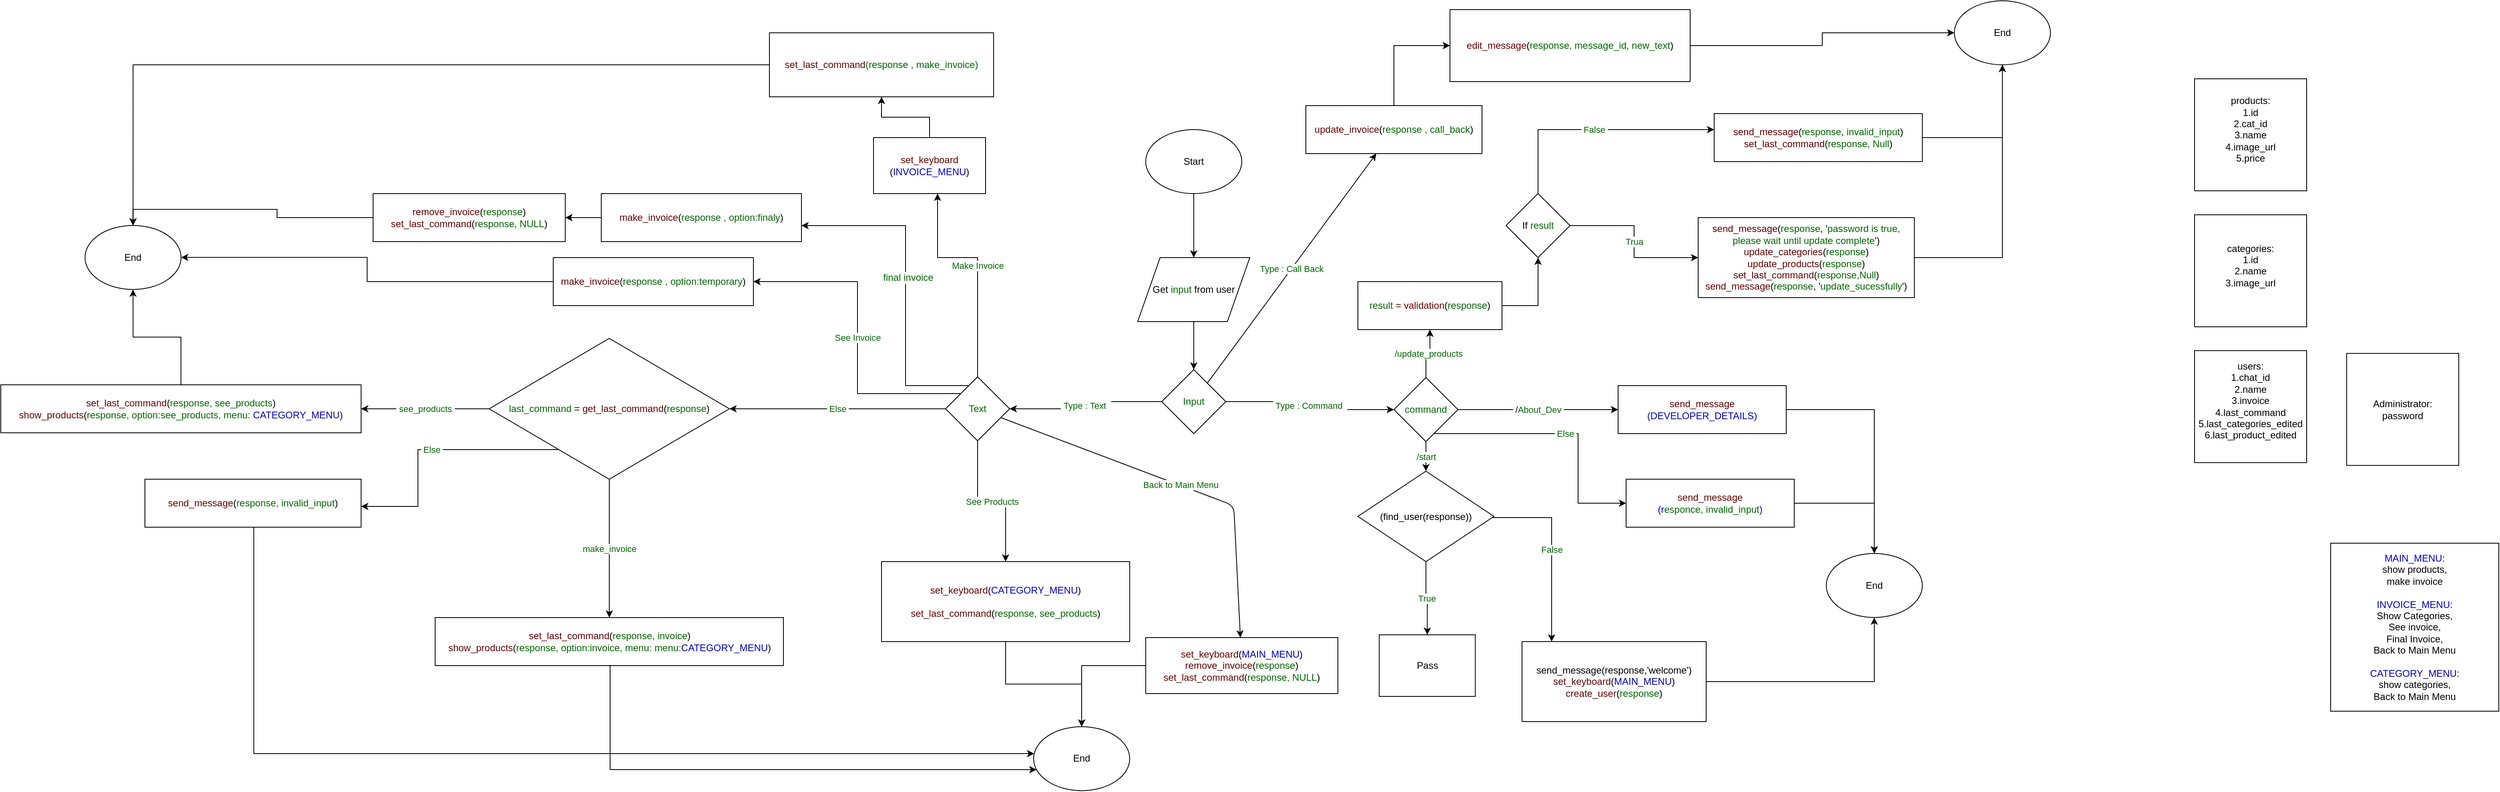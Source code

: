 <mxfile version="10.4.8" type="github"><diagram id="6a731a19-8d31-9384-78a2-239565b7b9f0" name="Page-1"><mxGraphModel dx="4026" dy="1572" grid="1" gridSize="10" guides="1" tooltips="1" connect="1" arrows="1" fold="1" page="1" pageScale="1" pageWidth="1169" pageHeight="827" background="#ffffff" math="0" shadow="0"><root><mxCell id="0"/><mxCell id="1" parent="0"/><mxCell id="oH4PkxtJo_DGUYvKG8xN-62" value="" style="edgeStyle=orthogonalEdgeStyle;rounded=0;orthogonalLoop=1;jettySize=auto;html=1;entryX=0.5;entryY=0;entryDx=0;entryDy=0;" parent="1" source="oH4PkxtJo_DGUYvKG8xN-56" target="oH4PkxtJo_DGUYvKG8xN-63" edge="1"><mxGeometry relative="1" as="geometry"><mxPoint x="120" y="170" as="targetPoint"/></mxGeometry></mxCell><mxCell id="oH4PkxtJo_DGUYvKG8xN-56" value="Start" style="ellipse;whiteSpace=wrap;html=1;" parent="1" vertex="1"><mxGeometry x="70" y="40" width="120" height="80" as="geometry"/></mxCell><mxCell id="oH4PkxtJo_DGUYvKG8xN-58" value="products:&lt;br&gt;1.id&lt;br&gt;2.cat_id&lt;br&gt;3.name&lt;br&gt;4.image_url&lt;br&gt;5.price&lt;br&gt;&lt;br&gt;" style="whiteSpace=wrap;html=1;aspect=fixed;" parent="1" vertex="1"><mxGeometry x="1380" y="-23.5" width="140" height="140" as="geometry"/></mxCell><mxCell id="oH4PkxtJo_DGUYvKG8xN-59" value="categories:&lt;br&gt;1.id&lt;br&gt;2.name&lt;br&gt;3.image_url&lt;br&gt;&lt;br&gt;" style="whiteSpace=wrap;html=1;aspect=fixed;" parent="1" vertex="1"><mxGeometry x="1380" y="146.5" width="140" height="140" as="geometry"/></mxCell><mxCell id="oH4PkxtJo_DGUYvKG8xN-60" value="users:&lt;br&gt;1.chat_id&lt;br&gt;2.name&lt;br&gt;3.invoice&lt;br&gt;4.last_command&lt;br&gt;5.last_categories_edited&lt;br&gt;6.last_product_edited&lt;br&gt;&lt;br&gt;" style="whiteSpace=wrap;html=1;aspect=fixed;" parent="1" vertex="1"><mxGeometry x="1380" y="316.265" width="140" height="140" as="geometry"/></mxCell><mxCell id="oH4PkxtJo_DGUYvKG8xN-66" value="" style="edgeStyle=orthogonalEdgeStyle;rounded=0;orthogonalLoop=1;jettySize=auto;html=1;" parent="1" source="oH4PkxtJo_DGUYvKG8xN-63" target="oH4PkxtJo_DGUYvKG8xN-64" edge="1"><mxGeometry relative="1" as="geometry"/></mxCell><mxCell id="oH4PkxtJo_DGUYvKG8xN-63" value="Get &lt;font color=&quot;#006600&quot;&gt;input&lt;/font&gt; from user" style="shape=parallelogram;perimeter=parallelogramPerimeter;whiteSpace=wrap;html=1;" parent="1" vertex="1"><mxGeometry x="60" y="200" width="140" height="80" as="geometry"/></mxCell><mxCell id="oH4PkxtJo_DGUYvKG8xN-67" value="&lt;font color=&quot;#006600&quot;&gt;&amp;nbsp;Type : Command&amp;nbsp;&amp;nbsp;&lt;/font&gt;" style="edgeStyle=orthogonalEdgeStyle;rounded=0;orthogonalLoop=1;jettySize=auto;html=1;" parent="1" source="oH4PkxtJo_DGUYvKG8xN-64" target="oH4PkxtJo_DGUYvKG8xN-76" edge="1"><mxGeometry relative="1" as="geometry"><mxPoint x="370" y="389.571" as="targetPoint"/></mxGeometry></mxCell><mxCell id="oH4PkxtJo_DGUYvKG8xN-71" value="&lt;font color=&quot;#006600&quot;&gt;&amp;nbsp;Type :&amp;nbsp;Text&amp;nbsp;&amp;nbsp;&lt;/font&gt;" style="edgeStyle=orthogonalEdgeStyle;rounded=0;orthogonalLoop=1;jettySize=auto;html=1;" parent="1" source="oH4PkxtJo_DGUYvKG8xN-64" target="oH4PkxtJo_DGUYvKG8xN-85" edge="1"><mxGeometry relative="1" as="geometry"><mxPoint x="10" y="380" as="targetPoint"/></mxGeometry></mxCell><mxCell id="oH4PkxtJo_DGUYvKG8xN-64" value="&lt;font color=&quot;#006600&quot;&gt;Input&lt;/font&gt;" style="rhombus;whiteSpace=wrap;html=1;" parent="1" vertex="1"><mxGeometry x="90" y="340" width="80" height="80" as="geometry"/></mxCell><mxCell id="oH4PkxtJo_DGUYvKG8xN-79" value="&lt;font color=&quot;#006600&quot;&gt;&amp;nbsp;/start&amp;nbsp;&lt;/font&gt;" style="edgeStyle=orthogonalEdgeStyle;rounded=0;orthogonalLoop=1;jettySize=auto;html=1;entryX=0.5;entryY=0;entryDx=0;entryDy=0;" parent="1" source="oH4PkxtJo_DGUYvKG8xN-76" target="bCrek6CM6kW2tsFo_yDu-50" edge="1"><mxGeometry relative="1" as="geometry"><mxPoint x="420" y="550" as="targetPoint"/></mxGeometry></mxCell><mxCell id="oH4PkxtJo_DGUYvKG8xN-83" value="&amp;nbsp;/&lt;font color=&quot;#006600&quot;&gt;About_Dev&lt;/font&gt;&amp;nbsp;" style="edgeStyle=orthogonalEdgeStyle;rounded=0;orthogonalLoop=1;jettySize=auto;html=1;strokeColor=#000000;" parent="1" source="oH4PkxtJo_DGUYvKG8xN-76" target="oH4PkxtJo_DGUYvKG8xN-84" edge="1"><mxGeometry relative="1" as="geometry"><mxPoint x="540" y="390.0" as="targetPoint"/></mxGeometry></mxCell><mxCell id="bCrek6CM6kW2tsFo_yDu-3" value="&lt;font color=&quot;#006600&quot;&gt;/update_products&lt;/font&gt;" style="edgeStyle=orthogonalEdgeStyle;rounded=0;orthogonalLoop=1;jettySize=auto;html=1;strokeColor=#000000;" edge="1" parent="1" source="oH4PkxtJo_DGUYvKG8xN-76" target="bCrek6CM6kW2tsFo_yDu-5"><mxGeometry relative="1" as="geometry"><mxPoint x="420" y="270" as="targetPoint"/></mxGeometry></mxCell><mxCell id="bCrek6CM6kW2tsFo_yDu-26" value="&amp;nbsp;&lt;font color=&quot;#006600&quot;&gt;Else&lt;/font&gt;&amp;nbsp;" style="edgeStyle=orthogonalEdgeStyle;rounded=0;orthogonalLoop=1;jettySize=auto;html=1;strokeColor=#000000;" edge="1" parent="1" source="oH4PkxtJo_DGUYvKG8xN-76" target="bCrek6CM6kW2tsFo_yDu-27"><mxGeometry relative="1" as="geometry"><mxPoint x="660" y="500" as="targetPoint"/><Array as="points"><mxPoint x="610" y="420"/><mxPoint x="610" y="507"/></Array></mxGeometry></mxCell><mxCell id="oH4PkxtJo_DGUYvKG8xN-76" value="&lt;font color=&quot;#006600&quot;&gt;command&lt;/font&gt;" style="rhombus;whiteSpace=wrap;html=1;" parent="1" vertex="1"><mxGeometry x="380" y="350" width="80" height="80" as="geometry"/></mxCell><mxCell id="bCrek6CM6kW2tsFo_yDu-43" style="edgeStyle=orthogonalEdgeStyle;rounded=0;orthogonalLoop=1;jettySize=auto;html=1;strokeColor=#000000;" edge="1" parent="1" source="bCrek6CM6kW2tsFo_yDu-53" target="bCrek6CM6kW2tsFo_yDu-42"><mxGeometry relative="1" as="geometry"><mxPoint x="790" y="709.667" as="sourcePoint"/></mxGeometry></mxCell><mxCell id="bCrek6CM6kW2tsFo_yDu-45" style="edgeStyle=orthogonalEdgeStyle;rounded=0;orthogonalLoop=1;jettySize=auto;html=1;strokeColor=#000000;" edge="1" parent="1" source="oH4PkxtJo_DGUYvKG8xN-84" target="bCrek6CM6kW2tsFo_yDu-42"><mxGeometry relative="1" as="geometry"/></mxCell><mxCell id="oH4PkxtJo_DGUYvKG8xN-84" value="&lt;font color=&quot;#660000&quot;&gt;send_message&lt;/font&gt;&lt;br&gt;&lt;font color=&quot;#0000cc&quot;&gt;(DEVELOPER_DETAILS)&lt;/font&gt;" style="rounded=0;whiteSpace=wrap;html=1;" parent="1" vertex="1"><mxGeometry x="660" y="360" width="210" height="60" as="geometry"/></mxCell><mxCell id="oH4PkxtJo_DGUYvKG8xN-87" value="&lt;font color=&quot;#006600&quot;&gt;&amp;nbsp;Make Invoice&amp;nbsp;&lt;/font&gt;" style="edgeStyle=orthogonalEdgeStyle;rounded=0;orthogonalLoop=1;jettySize=auto;html=1;" parent="1" source="oH4PkxtJo_DGUYvKG8xN-85" target="oH4PkxtJo_DGUYvKG8xN-123" edge="1"><mxGeometry relative="1" as="geometry"><mxPoint x="-190" y="140" as="targetPoint"/><Array as="points"><mxPoint x="-140" y="200"/><mxPoint x="-190" y="200"/></Array></mxGeometry></mxCell><mxCell id="oH4PkxtJo_DGUYvKG8xN-91" value="&lt;font color=&quot;#006600&quot;&gt;&amp;nbsp;See Products&amp;nbsp;&lt;/font&gt;" style="edgeStyle=orthogonalEdgeStyle;rounded=0;orthogonalLoop=1;jettySize=auto;html=1;" parent="1" source="oH4PkxtJo_DGUYvKG8xN-85" target="oH4PkxtJo_DGUYvKG8xN-104" edge="1"><mxGeometry relative="1" as="geometry"><mxPoint x="-80" y="510.0" as="targetPoint"/></mxGeometry></mxCell><mxCell id="oH4PkxtJo_DGUYvKG8xN-138" value="&lt;font color=&quot;#006600&quot;&gt;&amp;nbsp;See Invoice&amp;nbsp;&lt;/font&gt;" style="edgeStyle=orthogonalEdgeStyle;rounded=0;orthogonalLoop=1;jettySize=auto;html=1;" parent="1" source="oH4PkxtJo_DGUYvKG8xN-85" target="oH4PkxtJo_DGUYvKG8xN-139" edge="1"><mxGeometry relative="1" as="geometry"><mxPoint x="-390" y="240" as="targetPoint"/><Array as="points"><mxPoint x="-290" y="370"/><mxPoint x="-290" y="230"/></Array></mxGeometry></mxCell><mxCell id="oH4PkxtJo_DGUYvKG8xN-140" style="edgeStyle=orthogonalEdgeStyle;rounded=0;orthogonalLoop=1;jettySize=auto;html=1;" parent="1" source="oH4PkxtJo_DGUYvKG8xN-85" target="oH4PkxtJo_DGUYvKG8xN-141" edge="1"><mxGeometry relative="1" as="geometry"><mxPoint x="-540" y="150" as="targetPoint"/><Array as="points"><mxPoint x="-230" y="360"/><mxPoint x="-230" y="160"/></Array></mxGeometry></mxCell><mxCell id="oH4PkxtJo_DGUYvKG8xN-144" value="&lt;font color=&quot;#006600&quot;&gt;&amp;nbsp;final invoice&amp;nbsp;&lt;/font&gt;" style="text;html=1;resizable=0;points=[];align=center;verticalAlign=middle;labelBackgroundColor=#ffffff;" parent="oH4PkxtJo_DGUYvKG8xN-140" vertex="1" connectable="0"><mxGeometry x="0.047" y="-3" relative="1" as="geometry"><mxPoint as="offset"/></mxGeometry></mxCell><mxCell id="oH4PkxtJo_DGUYvKG8xN-85" value="&lt;font color=&quot;#006600&quot;&gt;Text&lt;/font&gt;" style="rhombus;whiteSpace=wrap;html=1;" parent="1" vertex="1"><mxGeometry x="-180" y="349" width="80" height="80" as="geometry"/></mxCell><mxCell id="oH4PkxtJo_DGUYvKG8xN-93" value="Administrator:&lt;br&gt;password&lt;br&gt;" style="whiteSpace=wrap;html=1;aspect=fixed;" parent="1" vertex="1"><mxGeometry x="1570" y="319.765" width="140" height="140" as="geometry"/></mxCell><mxCell id="bCrek6CM6kW2tsFo_yDu-33" value="" style="edgeStyle=orthogonalEdgeStyle;rounded=0;orthogonalLoop=1;jettySize=auto;html=1;strokeColor=#000000;entryX=0.5;entryY=0;entryDx=0;entryDy=0;" edge="1" parent="1" source="oH4PkxtJo_DGUYvKG8xN-104" target="bCrek6CM6kW2tsFo_yDu-30"><mxGeometry relative="1" as="geometry"><mxPoint x="-105" y="760" as="targetPoint"/></mxGeometry></mxCell><mxCell id="oH4PkxtJo_DGUYvKG8xN-104" value="&lt;font color=&quot;#660000&quot;&gt;set_keyboard&lt;/font&gt;(&lt;font color=&quot;#0000cc&quot;&gt;CATEGORY_MENU&lt;/font&gt;)&lt;br&gt;&lt;br&gt;&lt;font color=&quot;#660000&quot;&gt;set_last_command&lt;/font&gt;(&lt;font color=&quot;#006600&quot;&gt;response, see_products&lt;/font&gt;)&lt;br&gt;" style="rounded=0;whiteSpace=wrap;html=1;" parent="1" vertex="1"><mxGeometry x="-260" y="580" width="310" height="100" as="geometry"/></mxCell><mxCell id="oH4PkxtJo_DGUYvKG8xN-109" value="&lt;font color=&quot;#006600&quot;&gt;&amp;nbsp;Else&amp;nbsp;&lt;/font&gt;&lt;br&gt;" style="endArrow=classic;html=1;entryX=1;entryY=0.5;entryDx=0;entryDy=0;" parent="1" source="oH4PkxtJo_DGUYvKG8xN-85" target="oH4PkxtJo_DGUYvKG8xN-110" edge="1"><mxGeometry width="50" height="50" relative="1" as="geometry"><mxPoint x="-180" y="490" as="sourcePoint"/><mxPoint x="-240" y="500" as="targetPoint"/></mxGeometry></mxCell><mxCell id="oH4PkxtJo_DGUYvKG8xN-127" value="&lt;font color=&quot;#006600&quot;&gt;&amp;nbsp;make_invoice&amp;nbsp;&lt;/font&gt;" style="edgeStyle=orthogonalEdgeStyle;rounded=0;orthogonalLoop=1;jettySize=auto;html=1;" parent="1" source="oH4PkxtJo_DGUYvKG8xN-110" target="bCrek6CM6kW2tsFo_yDu-24" edge="1"><mxGeometry relative="1" as="geometry"><mxPoint x="-599.412" y="610" as="targetPoint"/></mxGeometry></mxCell><mxCell id="bCrek6CM6kW2tsFo_yDu-19" value="&lt;font color=&quot;#006600&quot;&gt;&amp;nbsp;&lt;span&gt;see_products&amp;nbsp;&lt;/span&gt;&lt;/font&gt;" style="edgeStyle=orthogonalEdgeStyle;rounded=0;orthogonalLoop=1;jettySize=auto;html=1;strokeColor=#000000;" edge="1" parent="1" source="oH4PkxtJo_DGUYvKG8xN-110" target="bCrek6CM6kW2tsFo_yDu-20"><mxGeometry relative="1" as="geometry"><mxPoint x="-830" y="389" as="targetPoint"/></mxGeometry></mxCell><mxCell id="bCrek6CM6kW2tsFo_yDu-28" value="&lt;font color=&quot;#006600&quot;&gt;&amp;nbsp;Else&amp;nbsp;&lt;/font&gt;" style="edgeStyle=orthogonalEdgeStyle;rounded=0;orthogonalLoop=1;jettySize=auto;html=1;strokeColor=#000000;" edge="1" parent="1" source="oH4PkxtJo_DGUYvKG8xN-110" target="bCrek6CM6kW2tsFo_yDu-29"><mxGeometry relative="1" as="geometry"><mxPoint x="-910" y="511" as="targetPoint"/><Array as="points"><mxPoint x="-839" y="440"/><mxPoint x="-839" y="511"/></Array></mxGeometry></mxCell><mxCell id="oH4PkxtJo_DGUYvKG8xN-110" value="&lt;font color=&quot;#006600&quot;&gt;last_command&lt;/font&gt; = &lt;font color=&quot;#660000&quot;&gt;get_last_command&lt;/font&gt;(&lt;font color=&quot;#006600&quot;&gt;response&lt;/font&gt;)" style="rhombus;whiteSpace=wrap;html=1;" parent="1" vertex="1"><mxGeometry x="-750" y="301" width="300" height="176" as="geometry"/></mxCell><mxCell id="oH4PkxtJo_DGUYvKG8xN-121" value="&lt;font color=&quot;#006600&quot;&gt;&amp;nbsp;Back to Main Menu&lt;/font&gt;" style="endArrow=classic;html=1;" parent="1" source="oH4PkxtJo_DGUYvKG8xN-85" target="oH4PkxtJo_DGUYvKG8xN-122" edge="1"><mxGeometry width="50" height="50" relative="1" as="geometry"><mxPoint x="70" y="540" as="sourcePoint"/><mxPoint x="70" y="500" as="targetPoint"/><Array as="points"><mxPoint x="180" y="510"/></Array></mxGeometry></mxCell><mxCell id="bCrek6CM6kW2tsFo_yDu-31" style="edgeStyle=orthogonalEdgeStyle;rounded=0;orthogonalLoop=1;jettySize=auto;html=1;strokeColor=#000000;" edge="1" parent="1" source="oH4PkxtJo_DGUYvKG8xN-122" target="bCrek6CM6kW2tsFo_yDu-30"><mxGeometry relative="1" as="geometry"/></mxCell><mxCell id="oH4PkxtJo_DGUYvKG8xN-122" value="&lt;font color=&quot;#660000&quot;&gt;set_keyboard&lt;/font&gt;(&lt;font color=&quot;#0000cc&quot;&gt;MAIN_MENU&lt;/font&gt;)&lt;br&gt;&lt;font color=&quot;#660000&quot;&gt;remove_invoice&lt;/font&gt;(&lt;font color=&quot;#006600&quot;&gt;response&lt;/font&gt;)&lt;br&gt;&lt;font color=&quot;#660000&quot;&gt;set_last_command&lt;/font&gt;(&lt;font color=&quot;#006600&quot;&gt;response, NULL&lt;/font&gt;)&lt;br&gt;" style="rounded=0;whiteSpace=wrap;html=1;" parent="1" vertex="1"><mxGeometry x="70" y="675" width="240" height="70" as="geometry"/></mxCell><mxCell id="oH4PkxtJo_DGUYvKG8xN-125" style="edgeStyle=orthogonalEdgeStyle;rounded=0;orthogonalLoop=1;jettySize=auto;html=1;" parent="1" source="oH4PkxtJo_DGUYvKG8xN-123" target="oH4PkxtJo_DGUYvKG8xN-124" edge="1"><mxGeometry relative="1" as="geometry"/></mxCell><mxCell id="oH4PkxtJo_DGUYvKG8xN-123" value="&lt;font color=&quot;#660000&quot;&gt;set_keyboard&lt;/font&gt;&lt;br&gt;(&lt;font color=&quot;#0000cc&quot;&gt;INVOICE_MENU&lt;/font&gt;)" style="rounded=0;whiteSpace=wrap;html=1;" parent="1" vertex="1"><mxGeometry x="-270" y="50" width="140" height="70" as="geometry"/></mxCell><mxCell id="bCrek6CM6kW2tsFo_yDu-41" style="edgeStyle=orthogonalEdgeStyle;rounded=0;orthogonalLoop=1;jettySize=auto;html=1;strokeColor=#000000;" edge="1" parent="1" source="oH4PkxtJo_DGUYvKG8xN-124" target="bCrek6CM6kW2tsFo_yDu-37"><mxGeometry relative="1" as="geometry"/></mxCell><mxCell id="oH4PkxtJo_DGUYvKG8xN-124" value="&lt;font color=&quot;#660000&quot;&gt;set_last_command&lt;/font&gt;&lt;font color=&quot;#006600&quot;&gt;(response , make_invoice)&lt;br&gt;&lt;/font&gt;" style="rounded=0;whiteSpace=wrap;html=1;" parent="1" vertex="1"><mxGeometry x="-400" y="-81" width="280" height="80" as="geometry"/></mxCell><mxCell id="oH4PkxtJo_DGUYvKG8xN-130" value="&lt;font color=&quot;#006600&quot;&gt;&amp;nbsp;Type : Call Back&amp;nbsp;&lt;/font&gt;" style="endArrow=classic;html=1;" parent="1" source="oH4PkxtJo_DGUYvKG8xN-64" target="oH4PkxtJo_DGUYvKG8xN-135" edge="1"><mxGeometry width="50" height="50" relative="1" as="geometry"><mxPoint x="270" y="320" as="sourcePoint"/><mxPoint x="426.82" y="113.292" as="targetPoint"/></mxGeometry></mxCell><mxCell id="bCrek6CM6kW2tsFo_yDu-7" style="edgeStyle=orthogonalEdgeStyle;rounded=0;orthogonalLoop=1;jettySize=auto;html=1;entryX=0;entryY=0.5;entryDx=0;entryDy=0;strokeColor=#000000;" edge="1" parent="1" source="oH4PkxtJo_DGUYvKG8xN-135" target="oH4PkxtJo_DGUYvKG8xN-136"><mxGeometry relative="1" as="geometry"/></mxCell><mxCell id="oH4PkxtJo_DGUYvKG8xN-135" value="&lt;font color=&quot;#660000&quot;&gt;update_invoice&lt;/font&gt;(&lt;font color=&quot;#006600&quot;&gt;response , call_back&lt;/font&gt;)" style="rounded=0;whiteSpace=wrap;html=1;" parent="1" vertex="1"><mxGeometry x="270" y="10" width="220" height="60" as="geometry"/></mxCell><mxCell id="bCrek6CM6kW2tsFo_yDu-49" style="edgeStyle=orthogonalEdgeStyle;rounded=0;orthogonalLoop=1;jettySize=auto;html=1;strokeColor=#000000;" edge="1" parent="1" source="oH4PkxtJo_DGUYvKG8xN-136" target="bCrek6CM6kW2tsFo_yDu-46"><mxGeometry relative="1" as="geometry"/></mxCell><mxCell id="oH4PkxtJo_DGUYvKG8xN-136" value="&lt;font color=&quot;#660000&quot;&gt;edit_message&lt;/font&gt;(&lt;font color=&quot;#006600&quot;&gt;response, message_id, new_text&lt;/font&gt;)" style="rounded=0;whiteSpace=wrap;html=1;" parent="1" vertex="1"><mxGeometry x="450" y="-110" width="300" height="90" as="geometry"/></mxCell><mxCell id="bCrek6CM6kW2tsFo_yDu-39" style="edgeStyle=orthogonalEdgeStyle;rounded=0;orthogonalLoop=1;jettySize=auto;html=1;strokeColor=#000000;" edge="1" parent="1" source="oH4PkxtJo_DGUYvKG8xN-139" target="bCrek6CM6kW2tsFo_yDu-37"><mxGeometry relative="1" as="geometry"/></mxCell><mxCell id="oH4PkxtJo_DGUYvKG8xN-139" value="&lt;font color=&quot;#660000&quot;&gt;make_invoice&lt;/font&gt;(&lt;font color=&quot;#006600&quot;&gt;response , option:temporary&lt;/font&gt;)" style="rounded=0;whiteSpace=wrap;html=1;" parent="1" vertex="1"><mxGeometry x="-670" y="200" width="250" height="60" as="geometry"/></mxCell><mxCell id="oH4PkxtJo_DGUYvKG8xN-143" value="" style="edgeStyle=orthogonalEdgeStyle;rounded=0;orthogonalLoop=1;jettySize=auto;html=1;" parent="1" source="oH4PkxtJo_DGUYvKG8xN-141" target="oH4PkxtJo_DGUYvKG8xN-142" edge="1"><mxGeometry relative="1" as="geometry"><Array as="points"><mxPoint x="-640" y="150"/><mxPoint x="-640" y="150"/></Array></mxGeometry></mxCell><mxCell id="oH4PkxtJo_DGUYvKG8xN-141" value="&lt;font color=&quot;#660000&quot;&gt;make_invoice&lt;/font&gt;(&lt;font color=&quot;#006600&quot;&gt;response , option:finaly&lt;/font&gt;)" style="rounded=0;whiteSpace=wrap;html=1;" parent="1" vertex="1"><mxGeometry x="-610" y="120" width="250" height="60" as="geometry"/></mxCell><mxCell id="bCrek6CM6kW2tsFo_yDu-40" style="edgeStyle=orthogonalEdgeStyle;rounded=0;orthogonalLoop=1;jettySize=auto;html=1;entryX=0.5;entryY=0;entryDx=0;entryDy=0;strokeColor=#000000;" edge="1" parent="1" source="oH4PkxtJo_DGUYvKG8xN-142" target="bCrek6CM6kW2tsFo_yDu-37"><mxGeometry relative="1" as="geometry"/></mxCell><mxCell id="oH4PkxtJo_DGUYvKG8xN-142" value="&lt;font color=&quot;#660000&quot;&gt;remove_invoice&lt;/font&gt;(&lt;font color=&quot;#006600&quot;&gt;response&lt;/font&gt;)&lt;br&gt;&lt;font color=&quot;#660000&quot;&gt;set_last_command&lt;/font&gt;(&lt;font color=&quot;#006600&quot;&gt;response, NULL&lt;/font&gt;)&lt;br&gt;" style="rounded=0;whiteSpace=wrap;html=1;" parent="1" vertex="1"><mxGeometry x="-895" y="120" width="240" height="60" as="geometry"/></mxCell><mxCell id="bCrek6CM6kW2tsFo_yDu-1" value="&lt;font color=&quot;#0000cc&quot;&gt;MAIN_MENU&lt;/font&gt;:&lt;br&gt;show products,&lt;br&gt;make invoice&lt;br&gt;&lt;br&gt;&lt;font color=&quot;#0000cc&quot;&gt;INVOICE_MENU&lt;/font&gt;:&lt;br&gt;Show Categories,&lt;br&gt;See invoice,&lt;br&gt;Final Invoice,&lt;br&gt;Back to Main Menu&lt;br&gt;&lt;br&gt;&lt;font color=&quot;#0000cc&quot;&gt;CATEGORY_MENU&lt;/font&gt;:&lt;br&gt;show categories,&lt;br&gt;Back to Main Menu&lt;br&gt;" style="whiteSpace=wrap;html=1;aspect=fixed;" vertex="1" parent="1"><mxGeometry x="1550" y="557" width="210" height="210" as="geometry"/></mxCell><mxCell id="bCrek6CM6kW2tsFo_yDu-9" style="edgeStyle=orthogonalEdgeStyle;rounded=0;orthogonalLoop=1;jettySize=auto;html=1;strokeColor=#000000;" edge="1" parent="1" source="bCrek6CM6kW2tsFo_yDu-5" target="bCrek6CM6kW2tsFo_yDu-8"><mxGeometry relative="1" as="geometry"/></mxCell><mxCell id="bCrek6CM6kW2tsFo_yDu-5" value="&lt;font color=&quot;#006600&quot;&gt;result&lt;/font&gt;&lt;font color=&quot;#660000&quot;&gt; = validation&lt;/font&gt;(&lt;font color=&quot;#006600&quot;&gt;response&lt;/font&gt;)&lt;br&gt;" style="rounded=0;whiteSpace=wrap;html=1;" vertex="1" parent="1"><mxGeometry x="335" y="230" width="180" height="60" as="geometry"/></mxCell><mxCell id="bCrek6CM6kW2tsFo_yDu-11" value="&lt;font color=&quot;#006600&quot;&gt;&amp;nbsp;Trua&amp;nbsp;&lt;/font&gt;" style="edgeStyle=orthogonalEdgeStyle;rounded=0;orthogonalLoop=1;jettySize=auto;html=1;strokeColor=#000000;" edge="1" parent="1" source="bCrek6CM6kW2tsFo_yDu-8" target="bCrek6CM6kW2tsFo_yDu-15"><mxGeometry relative="1" as="geometry"><mxPoint x="740" y="200" as="targetPoint"/><Array as="points"/></mxGeometry></mxCell><mxCell id="bCrek6CM6kW2tsFo_yDu-13" value="&lt;font color=&quot;#006600&quot;&gt;&amp;nbsp;False&amp;nbsp;&lt;/font&gt;" style="edgeStyle=orthogonalEdgeStyle;rounded=0;orthogonalLoop=1;jettySize=auto;html=1;strokeColor=#000000;" edge="1" parent="1" source="bCrek6CM6kW2tsFo_yDu-8" target="bCrek6CM6kW2tsFo_yDu-14"><mxGeometry relative="1" as="geometry"><mxPoint x="760" y="40" as="targetPoint"/><Array as="points"><mxPoint x="560" y="40"/></Array></mxGeometry></mxCell><mxCell id="bCrek6CM6kW2tsFo_yDu-8" value="If &lt;font color=&quot;#006600&quot;&gt;result&lt;/font&gt;" style="rhombus;whiteSpace=wrap;html=1;" vertex="1" parent="1"><mxGeometry x="520" y="120" width="80" height="80" as="geometry"/></mxCell><mxCell id="bCrek6CM6kW2tsFo_yDu-48" style="edgeStyle=orthogonalEdgeStyle;rounded=0;orthogonalLoop=1;jettySize=auto;html=1;strokeColor=#000000;" edge="1" parent="1" source="bCrek6CM6kW2tsFo_yDu-14" target="bCrek6CM6kW2tsFo_yDu-46"><mxGeometry relative="1" as="geometry"/></mxCell><mxCell id="bCrek6CM6kW2tsFo_yDu-14" value="&lt;font color=&quot;#660000&quot;&gt;send_message&lt;/font&gt;(&lt;font color=&quot;#006600&quot;&gt;response&lt;/font&gt;, &lt;font color=&quot;#006600&quot;&gt;invalid_input&lt;/font&gt;)&lt;br&gt;&lt;font color=&quot;#660000&quot;&gt;set_last_command&lt;/font&gt;(&lt;font color=&quot;#006600&quot;&gt;response, Null&lt;/font&gt;)&lt;br&gt;" style="rounded=0;whiteSpace=wrap;html=1;" vertex="1" parent="1"><mxGeometry x="780" y="20" width="260" height="60" as="geometry"/></mxCell><mxCell id="bCrek6CM6kW2tsFo_yDu-47" style="edgeStyle=orthogonalEdgeStyle;rounded=0;orthogonalLoop=1;jettySize=auto;html=1;strokeColor=#000000;" edge="1" parent="1" source="bCrek6CM6kW2tsFo_yDu-15" target="bCrek6CM6kW2tsFo_yDu-46"><mxGeometry relative="1" as="geometry"/></mxCell><mxCell id="bCrek6CM6kW2tsFo_yDu-15" value="&lt;font color=&quot;#660000&quot;&gt;send_message&lt;/font&gt;(&lt;font color=&quot;#006600&quot;&gt;response&lt;/font&gt;, '&lt;font color=&quot;#006600&quot;&gt;password is true, please wait until update complete&lt;/font&gt;')&lt;br&gt;&lt;font color=&quot;#660000&quot;&gt;update_categories&lt;/font&gt;(&lt;font color=&quot;#006600&quot;&gt;response&lt;/font&gt;)&lt;br&gt;&lt;font color=&quot;#660000&quot;&gt;update_products&lt;/font&gt;(&lt;font color=&quot;#006600&quot;&gt;response&lt;/font&gt;)&lt;br&gt;&lt;font color=&quot;#660000&quot;&gt;set_last_command&lt;/font&gt;(&lt;font color=&quot;#006600&quot;&gt;response,Null&lt;/font&gt;)&lt;br&gt;&lt;font color=&quot;#660000&quot;&gt;send_message&lt;/font&gt;(&lt;font color=&quot;#006600&quot;&gt;response&lt;/font&gt;, '&lt;font color=&quot;#006600&quot;&gt;update_sucessfully&lt;/font&gt;')&lt;br&gt;" style="rounded=0;whiteSpace=wrap;html=1;" vertex="1" parent="1"><mxGeometry x="760" y="150" width="270" height="100" as="geometry"/></mxCell><mxCell id="bCrek6CM6kW2tsFo_yDu-38" style="edgeStyle=orthogonalEdgeStyle;rounded=0;orthogonalLoop=1;jettySize=auto;html=1;strokeColor=#000000;" edge="1" parent="1" source="bCrek6CM6kW2tsFo_yDu-20" target="bCrek6CM6kW2tsFo_yDu-37"><mxGeometry relative="1" as="geometry"/></mxCell><mxCell id="bCrek6CM6kW2tsFo_yDu-20" value="&lt;font color=&quot;#660000&quot;&gt;set_last_command&lt;/font&gt;(&lt;font color=&quot;#006600&quot;&gt;response, see_products&lt;/font&gt;)&lt;br&gt;&lt;font color=&quot;#660000&quot;&gt;show_products&lt;/font&gt;(&lt;font color=&quot;#006600&quot;&gt;response, option:see_products, menu: &lt;/font&gt;&lt;font color=&quot;#0000cc&quot;&gt;CATEGORY_MENU&lt;/font&gt;)" style="rounded=0;whiteSpace=wrap;html=1;" vertex="1" parent="1"><mxGeometry x="-1360" y="359" width="450" height="60" as="geometry"/></mxCell><mxCell id="bCrek6CM6kW2tsFo_yDu-34" style="edgeStyle=orthogonalEdgeStyle;rounded=0;orthogonalLoop=1;jettySize=auto;html=1;strokeColor=#000000;" edge="1" parent="1" source="bCrek6CM6kW2tsFo_yDu-24" target="bCrek6CM6kW2tsFo_yDu-30"><mxGeometry relative="1" as="geometry"><Array as="points"><mxPoint x="-599" y="840"/></Array></mxGeometry></mxCell><mxCell id="bCrek6CM6kW2tsFo_yDu-24" value="&lt;font color=&quot;#660000&quot;&gt;set_last_command&lt;/font&gt;(&lt;font color=&quot;#006600&quot;&gt;response, invoice&lt;/font&gt;)&lt;font color=&quot;#660000&quot;&gt;&lt;br&gt;show_products&lt;/font&gt;(&lt;font color=&quot;#006600&quot;&gt;response, option:invoice, menu:&amp;nbsp;&lt;/font&gt;&lt;font color=&quot;#006600&quot;&gt;menu:&lt;/font&gt;&lt;font color=&quot;#0000cc&quot;&gt;CATEGORY_MENU&lt;/font&gt;)" style="rounded=0;whiteSpace=wrap;html=1;" vertex="1" parent="1"><mxGeometry x="-817.5" y="650" width="435" height="60" as="geometry"/></mxCell><mxCell id="bCrek6CM6kW2tsFo_yDu-44" style="edgeStyle=orthogonalEdgeStyle;rounded=0;orthogonalLoop=1;jettySize=auto;html=1;strokeColor=#000000;" edge="1" parent="1" source="bCrek6CM6kW2tsFo_yDu-27" target="bCrek6CM6kW2tsFo_yDu-42"><mxGeometry relative="1" as="geometry"/></mxCell><mxCell id="bCrek6CM6kW2tsFo_yDu-27" value="&lt;font color=&quot;#660000&quot;&gt;send_message&lt;/font&gt;&lt;br&gt;&lt;font color=&quot;#0000cc&quot;&gt;(r&lt;/font&gt;&lt;font color=&quot;#006600&quot;&gt;esponce,&lt;/font&gt;&lt;font color=&quot;#0000cc&quot;&gt;&amp;nbsp;&lt;/font&gt;&lt;font color=&quot;#006600&quot;&gt;invalid_input&lt;/font&gt;&lt;font color=&quot;#0000cc&quot;&gt;)&lt;/font&gt;" style="rounded=0;whiteSpace=wrap;html=1;" vertex="1" parent="1"><mxGeometry x="670" y="477" width="210" height="60" as="geometry"/></mxCell><mxCell id="bCrek6CM6kW2tsFo_yDu-36" style="edgeStyle=orthogonalEdgeStyle;rounded=0;orthogonalLoop=1;jettySize=auto;html=1;strokeColor=#000000;" edge="1" parent="1" source="bCrek6CM6kW2tsFo_yDu-29" target="bCrek6CM6kW2tsFo_yDu-30"><mxGeometry relative="1" as="geometry"><Array as="points"><mxPoint x="-1044" y="820"/></Array></mxGeometry></mxCell><mxCell id="bCrek6CM6kW2tsFo_yDu-29" value="&lt;font color=&quot;#660000&quot;&gt;send_message&lt;/font&gt;(&lt;font color=&quot;#006600&quot;&gt;response, invalid_input&lt;/font&gt;)" style="rounded=0;whiteSpace=wrap;html=1;" vertex="1" parent="1"><mxGeometry x="-1180" y="477" width="270" height="60" as="geometry"/></mxCell><mxCell id="bCrek6CM6kW2tsFo_yDu-30" value="End" style="ellipse;whiteSpace=wrap;html=1;" vertex="1" parent="1"><mxGeometry x="-70" y="786.333" width="120" height="80" as="geometry"/></mxCell><mxCell id="bCrek6CM6kW2tsFo_yDu-37" value="End" style="ellipse;whiteSpace=wrap;html=1;" vertex="1" parent="1"><mxGeometry x="-1254.833" y="159.833" width="120" height="80" as="geometry"/></mxCell><mxCell id="bCrek6CM6kW2tsFo_yDu-42" value="End" style="ellipse;whiteSpace=wrap;html=1;" vertex="1" parent="1"><mxGeometry x="920" y="569.833" width="120" height="80" as="geometry"/></mxCell><mxCell id="bCrek6CM6kW2tsFo_yDu-46" value="End" style="ellipse;whiteSpace=wrap;html=1;" vertex="1" parent="1"><mxGeometry x="1080" y="-121" width="120" height="80" as="geometry"/></mxCell><mxCell id="bCrek6CM6kW2tsFo_yDu-52" value="&lt;font color=&quot;#006600&quot;&gt;&amp;nbsp;False&amp;nbsp;&lt;/font&gt;" style="edgeStyle=orthogonalEdgeStyle;rounded=0;orthogonalLoop=1;jettySize=auto;html=1;strokeColor=#000000;" edge="1" parent="1" source="bCrek6CM6kW2tsFo_yDu-50" target="bCrek6CM6kW2tsFo_yDu-53"><mxGeometry relative="1" as="geometry"><mxPoint x="577" y="670" as="targetPoint"/><Array as="points"><mxPoint x="577" y="525"/></Array></mxGeometry></mxCell><mxCell id="bCrek6CM6kW2tsFo_yDu-55" value="&lt;font color=&quot;#006600&quot;&gt;&amp;nbsp;True&amp;nbsp;&lt;/font&gt;" style="edgeStyle=orthogonalEdgeStyle;rounded=0;orthogonalLoop=1;jettySize=auto;html=1;strokeColor=#000000;" edge="1" parent="1" source="bCrek6CM6kW2tsFo_yDu-50" target="bCrek6CM6kW2tsFo_yDu-56"><mxGeometry relative="1" as="geometry"><mxPoint x="420.0" y="660" as="targetPoint"/></mxGeometry></mxCell><mxCell id="bCrek6CM6kW2tsFo_yDu-50" value="(find_user(response))" style="rhombus;whiteSpace=wrap;html=1;" vertex="1" parent="1"><mxGeometry x="335" y="467" width="170" height="113" as="geometry"/></mxCell><mxCell id="bCrek6CM6kW2tsFo_yDu-53" value="&lt;span&gt;send_message(response,'welcome')&lt;/span&gt;&lt;br&gt;&lt;font color=&quot;#660000&quot;&gt;set_keyboard&lt;/font&gt;&lt;span&gt;(&lt;/span&gt;&lt;font color=&quot;#0000cc&quot;&gt;MAIN_MENU&lt;/font&gt;&lt;span&gt;)&lt;/span&gt;&lt;br&gt;&lt;font color=&quot;#660000&quot;&gt;create_user&lt;/font&gt;&lt;span&gt;(&lt;/span&gt;&lt;font color=&quot;#006600&quot;&gt;response&lt;/font&gt;&lt;span&gt;)&lt;/span&gt;" style="rounded=0;whiteSpace=wrap;html=1;" vertex="1" parent="1"><mxGeometry x="540" y="680" width="230" height="100" as="geometry"/></mxCell><mxCell id="bCrek6CM6kW2tsFo_yDu-56" value="Pass" style="rounded=0;whiteSpace=wrap;html=1;" vertex="1" parent="1"><mxGeometry x="361.667" y="671.5" width="120" height="77" as="geometry"/></mxCell></root></mxGraphModel></diagram></mxfile>